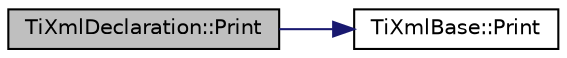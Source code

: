 digraph "TiXmlDeclaration::Print"
{
  edge [fontname="Helvetica",fontsize="10",labelfontname="Helvetica",labelfontsize="10"];
  node [fontname="Helvetica",fontsize="10",shape=record];
  rankdir="LR";
  Node1 [label="TiXmlDeclaration::Print",height=0.2,width=0.4,color="black", fillcolor="grey75", style="filled" fontcolor="black"];
  Node1 -> Node2 [color="midnightblue",fontsize="10",style="solid",fontname="Helvetica"];
  Node2 [label="TiXmlBase::Print",height=0.2,width=0.4,color="black", fillcolor="white", style="filled",URL="$dc/d52/class_ti_xml_base.html#a0de56b3f2ef14c65091a3b916437b512"];
}
